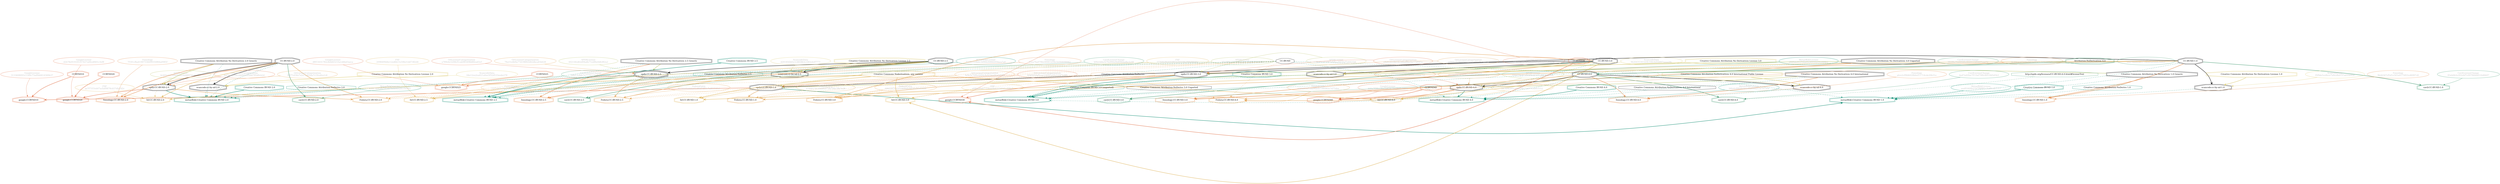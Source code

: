 strict digraph {
    node [shape=box];
    graph [splines=curved];
    1015 [label="SPDXLicense\n37c209ae707988d3d9118e39c70c1e90"
         ,fontcolor=gray
         ,color="#b8bf62"
         ,fillcolor="beige;1"
         ,shape=ellipse];
    1016 [label="spdx:CC-BY-ND-1.0"
         ,shape=doubleoctagon];
    1017 [label="CC-BY-ND-1.0"
         ,shape=doubleoctagon];
    1018 [label="Creative Commons Attribution No Derivatives 1.0 Generic"
         ,shape=doubleoctagon];
    1022 [label="SPDXLicense\n6cb02eb6780bf4bbcc4dd097dcd84f81"
         ,fontcolor=gray
         ,color="#b8bf62"
         ,fillcolor="beige;1"
         ,shape=ellipse];
    1023 [label="spdx:CC-BY-ND-2.0"
         ,shape=doubleoctagon];
    1024 [label="CC-BY-ND-2.0"
         ,shape=doubleoctagon];
    1025 [label="Creative Commons Attribution No Derivatives 2.0 Generic"
         ,shape=doubleoctagon];
    1029 [label="SPDXLicense\n60214fcd62d94a8e71edf6e0dfcf82a2"
         ,fontcolor=gray
         ,color="#b8bf62"
         ,fillcolor="beige;1"
         ,shape=ellipse];
    1030 [label="spdx:CC-BY-ND-2.5"
         ,shape=tripleoctagon];
    1031 [label="CC-BY-ND-2.5"
         ,shape=doubleoctagon];
    1032 [label="Creative Commons Attribution No Derivatives 2.5 Generic"
         ,shape=doubleoctagon];
    1043 [label="SPDXLicense\n8a05caf14f87a9dbac8459af7e6421b6"
         ,fontcolor=gray
         ,color="#b8bf62"
         ,fillcolor="beige;1"
         ,shape=ellipse];
    1044 [label="spdx:CC-BY-ND-3.0"
         ,shape=doubleoctagon];
    1045 [label="CC-BY-ND-3.0"
         ,shape=doubleoctagon];
    1046 [label="Creative Commons Attribution No Derivatives 3.0 Unported"
         ,shape=doubleoctagon];
    1050 [label="SPDXLicense\n03647f4d82d8d49cd2197e48100aed9e"
         ,fontcolor=gray
         ,color="#b8bf62"
         ,fillcolor="beige;1"
         ,shape=ellipse];
    1051 [label="spdx:CC-BY-ND-4.0"
         ,shape=doubleoctagon];
    1052 [label="CC-BY-ND-4.0"
         ,shape=doubleoctagon];
    1053 [label="Creative Commons Attribution No Derivatives 4.0 International"
         ,shape=doubleoctagon];
    5677 [label="GoogleLicense\n3133608093c1540c73ad9dd414300b37"
         ,fontcolor=gray
         ,color="#e06f45"
         ,fillcolor="beige;1"
         ,shape=ellipse];
    5678 [label="google:CCBYND10"
         ,color="#e06f45"
         ,shape=doubleoctagon];
    5679 [label=CCBYND10
         ,color="#e06f45"
         ,shape=doubleoctagon];
    5680 [label="GoogleLicense\nd2b78e919105357b57a00cdf401c3ef8"
         ,fontcolor=gray
         ,color="#e06f45"
         ,fillcolor="beige;1"
         ,shape=ellipse];
    5681 [label="google:CCBYND20"
         ,color="#e06f45"
         ,shape=doubleoctagon];
    5682 [label=CCBYND20
         ,color="#e06f45"
         ,shape=doubleoctagon];
    5683 [label="GoogleLicense\nd8f15031782c8ebfd3210a1d6bd3aeca"
         ,fontcolor=gray
         ,color="#e06f45"
         ,fillcolor="beige;1"
         ,shape=ellipse];
    5684 [label="google:CCBYND25"
         ,color="#e06f45"
         ,shape=doubleoctagon];
    5685 [label=CCBYND25
         ,color="#e06f45"
         ,shape=doubleoctagon];
    5686 [label="GoogleLicense\n09b3cf25b72780bd84143398334e665c"
         ,fontcolor=gray
         ,color="#e06f45"
         ,fillcolor="beige;1"
         ,shape=ellipse];
    5687 [label="google:CCBYND30"
         ,color="#e06f45"
         ,shape=doubleoctagon];
    5688 [label=CCBYND30
         ,color="#e06f45"
         ,shape=doubleoctagon];
    5689 [label="GoogleLicense\n440a7f38cc3fee1d43fc5be29d7e0404"
         ,fontcolor=gray
         ,color="#e06f45"
         ,fillcolor="beige;1"
         ,shape=ellipse];
    5690 [label="google:CCBYND40"
         ,color="#e06f45"
         ,shape=doubleoctagon];
    5691 [label=CCBYND40
         ,color="#e06f45"
         ,shape=doubleoctagon];
    6156 [label="FedoraEntry\na7dab576c16dd82f73fe700c7ffa7e28"
         ,fontcolor=gray
         ,color="#e09d4b"
         ,fillcolor="beige;1"
         ,shape=ellipse];
    6157 [label="Fedora:CC-BY-ND-1.0"
         ,color="#e09d4b"
         ,shape=doubleoctagon];
    6158 [label="Creative Commons Attribution-NoDerivs"
         ,color="#e09d4b"
         ,shape=octagon];
    6159 [label="CC-BY-ND"
         ,shape=octagon];
    6161 [label="FedoraEntry\n7237efd7c78d74dd78da4f9a95f3ab32"
         ,fontcolor=gray
         ,color="#e09d4b"
         ,fillcolor="beige;1"
         ,shape=ellipse];
    6162 [label="Fedora:CC-BY-ND-2.0"
         ,color="#e09d4b"
         ,shape=doubleoctagon];
    6163 [label="FedoraEntry\n615dac6addda01c86d7d59e7a851541d"
         ,fontcolor=gray
         ,color="#e09d4b"
         ,fillcolor="beige;1"
         ,shape=ellipse];
    6164 [label="Fedora:CC-BY-ND-2.5"
         ,color="#e09d4b"
         ,shape=doubleoctagon];
    6167 [label="FedoraEntry\n69622d7eaca52dd9abc4054a09c63448"
         ,fontcolor=gray
         ,color="#e09d4b"
         ,fillcolor="beige;1"
         ,shape=ellipse];
    6168 [label="Fedora:CC-BY-ND-3.0"
         ,color="#e09d4b"
         ,shape=doubleoctagon];
    6169 [label="FedoraEntry\ne184d93d72aa96beb739e083c7d75dee"
         ,fontcolor=gray
         ,color="#e09d4b"
         ,fillcolor="beige;1"
         ,shape=ellipse];
    6170 [label="Fedora:CC-BY-ND-4.0"
         ,color="#e09d4b"
         ,shape=doubleoctagon];
    10077 [label="FSF\n573b8e8fe645981b20310bc90b446d2e"
          ,fontcolor=gray
          ,color="#deb256"
          ,fillcolor="beige;1"
          ,shape=ellipse];
    10078 [label="fsf:CC-BY-ND-1.0"
          ,color="#deb256"
          ,shape=doubleoctagon];
    10079 [label="Creative Commons Noderivatives, any version"
          ,color="#deb256"
          ,shape=doubleoctagon];
    10081 [label="FSF\naa7f7355eb07acfa89878cb57dfa7d2c"
          ,fontcolor=gray
          ,color="#deb256"
          ,fillcolor="beige;1"
          ,shape=ellipse];
    10082 [label="fsf:CC-BY-ND-2.0"
          ,color="#deb256"
          ,shape=doubleoctagon];
    10083 [label="FSF\n2098499d4e12ed6b15c59b21dd7382d4"
          ,fontcolor=gray
          ,color="#deb256"
          ,fillcolor="beige;1"
          ,shape=ellipse];
    10084 [label="fsf:CC-BY-ND-2.5"
          ,color="#deb256"
          ,shape=doubleoctagon];
    10085 [label="FSF\ne40baa0a87719eee9a632540d1c406e7"
          ,fontcolor=gray
          ,color="#deb256"
          ,fillcolor="beige;1"
          ,shape=ellipse];
    10086 [label="fsf:CC-BY-ND-3.0"
          ,color="#deb256"
          ,shape=doubleoctagon];
    10087 [label="FSF\n247b98392cad983f8c73d9703d663552"
          ,fontcolor=gray
          ,color="#deb256"
          ,fillcolor="beige;1"
          ,shape=ellipse];
    10088 [label="fsf:CC-BY-ND-4.0"
          ,color="#deb256"
          ,shape=doubleoctagon];
    13422 [label="ScancodeData\nf5f9de5ce8ece7a9ce8e07f7a0356950"
          ,fontcolor=gray
          ,color="#dac767"
          ,fillcolor="beige;1"
          ,shape=ellipse];
    13423 [label="scancode:cc-by-nd-1.0"
          ,shape=doubleoctagon];
    13424 [label="Creative Commons Attribution No Derivatives License 1.0"
          ,color="#dac767"
          ,shape=doubleoctagon];
    13428 [label="ScancodeData\n04e12ea2ea021a0ee5f32d533eede279"
          ,fontcolor=gray
          ,color="#dac767"
          ,fillcolor="beige;1"
          ,shape=ellipse];
    13429 [label="scancode:cc-by-nd-2.0"
          ,shape=doubleoctagon];
    13430 [label="Creative Commons Attribution No Derivatives License 2.0"
          ,color="#dac767"
          ,shape=doubleoctagon];
    13434 [label="ScancodeData\nd20185f265c1c483863c1f65cb2f7771"
          ,fontcolor=gray
          ,color="#dac767"
          ,fillcolor="beige;1"
          ,shape=ellipse];
    13435 [label="scancode:cc-by-nd-2.5"
          ,shape=doubleoctagon];
    13436 [label="Creative Commons Attribution No Derivatives License 2.5"
          ,color="#dac767"
          ,shape=doubleoctagon];
    13443 [label="ScancodeData\n9b26435341dc8c166c6d56897aaaa28c"
          ,fontcolor=gray
          ,color="#dac767"
          ,fillcolor="beige;1"
          ,shape=ellipse];
    13444 [label="scancode:cc-by-nd-3.0"
          ,shape=doubleoctagon];
    13445 [label="Creative Commons Attribution No Derivatives License 3.0"
          ,color="#dac767"
          ,shape=doubleoctagon];
    13449 [label="ScancodeData\nff70af0d705f134bd142619b622e034f"
          ,fontcolor=gray
          ,color="#dac767"
          ,fillcolor="beige;1"
          ,shape=ellipse];
    13450 [label="scancode:cc-by-nd-4.0"
          ,shape=doubleoctagon];
    13451 [label="Creative Commons Attribution-NoDerivatives 4.0 International Public License"
          ,color="#dac767"
          ,shape=doubleoctagon];
    26802 [label="Fossology\n9b26347cf5d1e565a0175855cd6997c8"
          ,fontcolor=gray
          ,color="#e18745"
          ,fillcolor="beige;1"
          ,shape=ellipse];
    26803 [label="fossology:CC-BY-ND-1.0"
          ,color="#e18745"
          ,shape=doubleoctagon];
    26805 [label="Fossology\n7f181cfba41907336699350f84a0985f"
          ,fontcolor=gray
          ,color="#e18745"
          ,fillcolor="beige;1"
          ,shape=ellipse];
    26806 [label="fossology:CC-BY-ND-2.0"
          ,color="#e18745"
          ,shape=doubleoctagon];
    26808 [label="Fossology\n05ea7ba078be48461d34e3e044098962"
          ,fontcolor=gray
          ,color="#e18745"
          ,fillcolor="beige;1"
          ,shape=ellipse];
    26809 [label="fossology:CC-BY-ND-2.5"
          ,color="#e18745"
          ,shape=doubleoctagon];
    26811 [label="Fossology\n6c26eacb7539a5921e9747c3d9a465e7"
          ,fontcolor=gray
          ,color="#e18745"
          ,fillcolor="beige;1"
          ,shape=ellipse];
    26812 [label="fossology:CC-BY-ND-3.0"
          ,color="#e18745"
          ,shape=doubleoctagon];
    27290 [label="Fossology\na6ce2cf9fd6028b6ef11714cde20b31e"
          ,fontcolor=gray
          ,color="#e18745"
          ,fillcolor="beige;1"
          ,shape=ellipse];
    27291 [label="fossology:CC-BY-ND-4.0"
          ,color="#e18745"
          ,shape=doubleoctagon];
    28264 [label="OKFN\n06ff74db40ae371a6de48cbfaf2db6fc"
          ,fontcolor=gray
          ,color="#379469"
          ,fillcolor="beige;1"
          ,shape=ellipse];
    28265 [label="Attribution-NoDerivatives 4.0"
          ,color="#379469"
          ,shape=doubleoctagon];
    28596 [label="OrtLicenseCategorization\n6545010af5cae226f95a69e2cb67ed9f"
          ,fontcolor=gray
          ,color="#e06f45"
          ,fillcolor="beige;1"
          ,shape=ellipse];
    28597 [label="OrtLicenseCategorization\ndaf365030ae1de850d2fab6785d0cb2d"
          ,fontcolor=gray
          ,color="#e06f45"
          ,fillcolor="beige;1"
          ,shape=ellipse];
    28598 [label="OrtLicenseCategorization\na789e4c5208cf1cab983498d80ea65cf"
          ,fontcolor=gray
          ,color="#e06f45"
          ,fillcolor="beige;1"
          ,shape=ellipse];
    28599 [label="OrtLicenseCategorization\nefb85301fb03b18fba88ecfac13d945a"
          ,fontcolor=gray
          ,color="#e06f45"
          ,fillcolor="beige;1"
          ,shape=ellipse];
    28601 [label="OrtLicenseCategorization\n3ba4e3ead12fe2a0ab2b64fb20084755"
          ,fontcolor=gray
          ,color="#e06f45"
          ,fillcolor="beige;1"
          ,shape=ellipse];
    35421 [label="OrtLicenseCategorization\n3e9e3e76f6e4d04c8cb23ecd2acb59f9"
          ,fontcolor=gray
          ,color="#e09d4b"
          ,fillcolor="beige;1"
          ,shape=ellipse];
    35422 [label="OrtLicenseCategorization\n82f71d34a7a2a71405da7c19cafea1c6"
          ,fontcolor=gray
          ,color="#e09d4b"
          ,fillcolor="beige;1"
          ,shape=ellipse];
    35423 [label="OrtLicenseCategorization\n78a51e4b9a77d198f42d42dbca45b628"
          ,fontcolor=gray
          ,color="#e09d4b"
          ,fillcolor="beige;1"
          ,shape=ellipse];
    35424 [label="OrtLicenseCategorization\nad460c829be4b032a1dae51a1bcaac4e"
          ,fontcolor=gray
          ,color="#e09d4b"
          ,fillcolor="beige;1"
          ,shape=ellipse];
    35425 [label="OrtLicenseCategorization\nf713885b747919ab3dab39d584425fce"
          ,fontcolor=gray
          ,color="#e09d4b"
          ,fillcolor="beige;1"
          ,shape=ellipse];
    36599 [label="CavilLicenseChange\n83eb0b2e202ebf7c097844dd516d6b97"
          ,fontcolor=gray
          ,color="#379469"
          ,fillcolor="beige;1"
          ,shape=ellipse];
    36600 [label="cavil:CC-BY-ND-1.0"
          ,color="#379469"
          ,shape=doubleoctagon];
    36601 [label="CavilLicenseChange\nb4b13cfbfc7e7776ea1fafbc489923c0"
          ,fontcolor=gray
          ,color="#379469"
          ,fillcolor="beige;1"
          ,shape=ellipse];
    36602 [label="cavil:CC-BY-ND-2.0"
          ,color="#379469"
          ,shape=doubleoctagon];
    36603 [label="CavilLicenseChange\nb0fa5dda327b2f00ef4d096dadbc5c48"
          ,fontcolor=gray
          ,color="#379469"
          ,fillcolor="beige;1"
          ,shape=ellipse];
    36604 [label="cavil:CC-BY-ND-2.5"
          ,color="#379469"
          ,shape=doubleoctagon];
    36605 [label="CavilLicenseChange\n083f8a762f3920ef26011320407eaa7d"
          ,fontcolor=gray
          ,color="#379469"
          ,fillcolor="beige;1"
          ,shape=ellipse];
    36606 [label="cavil:CC-BY-ND-3.0"
          ,color="#379469"
          ,shape=doubleoctagon];
    36609 [label="CavilLicenseChange\n4a47ed2fae7f11bd79f6c8023fd5d5b3"
          ,fontcolor=gray
          ,color="#379469"
          ,fillcolor="beige;1"
          ,shape=ellipse];
    36610 [label="cavil:CC-BY-ND-4.0"
          ,color="#379469"
          ,shape=doubleoctagon];
    36611 [label="http://spdx.org/licenses/CC-BY-ND-4.0.html#licenseText"
          ,color="#379469"
          ,shape=octagon];
    40127 [label="MetaeffektLicense\n26fa4e88698d44e6fae08a213a7073c0"
          ,fontcolor=gray
          ,color="#00876c"
          ,fillcolor="beige;1"
          ,shape=ellipse];
    40128 [label="metaeffekt:Creative Commons BY-ND 4.0"
          ,color="#00876c"
          ,shape=doubleoctagon];
    40129 [label="Creative Commons BY-ND 4.0"
          ,color="#00876c"
          ,shape=doubleoctagon];
    40130 [label="Creative Commons Attribution-NoDerivatives 4.0 International"
          ,shape=octagon];
    40131 [label="MetaeffektLicense\ndf4f9de01576fa63c48932b55ce6f6e1"
          ,fontcolor=gray
          ,color="#00876c"
          ,fillcolor="beige;1"
          ,shape=ellipse];
    40132 [label="metaeffekt:Creative Commons BY-ND 3.0"
          ,color="#00876c"
          ,shape=doubleoctagon];
    40133 [label="Creative Commons BY-ND 3.0"
          ,color="#00876c"
          ,shape=doubleoctagon];
    40134 [label="Creative Commons Attribution-NoDerivs 3.0 Unported"
          ,shape=octagon];
    40135 [label="Creative Commons BY-ND 3.0 (unported)"
          ,color="#00876c"
          ,shape=octagon];
    40143 [label="MetaeffektLicense\nf51921cc8b6c3d96b268fd205faca7a9"
          ,fontcolor=gray
          ,color="#00876c"
          ,fillcolor="beige;1"
          ,shape=ellipse];
    40144 [label="metaeffekt:Creative Commons BY-ND 2.5"
          ,color="#00876c"
          ,shape=doubleoctagon];
    40145 [label="Creative Commons BY-ND 2.5"
          ,color="#00876c"
          ,shape=doubleoctagon];
    40146 [label="Creative Commons Attribution-NoDerivs 2.5"
          ,color="#00876c"
          ,shape=octagon];
    40147 [label="MetaeffektLicense\n4c6b7484282743d57b6b98926cc0e462"
          ,fontcolor=gray
          ,color="#00876c"
          ,fillcolor="beige;1"
          ,shape=ellipse];
    40148 [label="metaeffekt:Creative Commons BY-ND 2.0"
          ,color="#00876c"
          ,shape=doubleoctagon];
    40149 [label="Creative Commons BY-ND 2.0"
          ,color="#00876c"
          ,shape=doubleoctagon];
    40150 [label="Creative Commons Attribution-NoDerivs 2.0"
          ,color="#00876c"
          ,shape=octagon];
    40151 [label="MetaeffektLicense\naaa81669fa23d7f88f61c3ad0cd27717"
          ,fontcolor=gray
          ,color="#00876c"
          ,fillcolor="beige;1"
          ,shape=ellipse];
    40152 [label="metaeffekt:Creative Commons BY-ND 1.0"
          ,color="#00876c"
          ,shape=doubleoctagon];
    40153 [label="Creative Commons BY-ND 1.0"
          ,color="#00876c"
          ,shape=doubleoctagon];
    40154 [label="Creative Commons Attribution-NoDerivs 1.0"
          ,color="#00876c"
          ,shape=octagon];
    1015 -> 1016 [weight=0.5
                 ,color="#b8bf62"];
    1016 -> 5678 [style=bold
                 ,arrowhead=vee
                 ,weight=0.7
                 ,color="#e06f45"];
    1016 -> 6157 [style=bold
                 ,arrowhead=vee
                 ,weight=0.7
                 ,color="#e09d4b"];
    1016 -> 10078 [style=dashed
                  ,arrowhead=vee
                  ,weight=0.5
                  ,color="#deb256"];
    1016 -> 40152 [style=bold
                  ,arrowhead=vee
                  ,weight=0.7
                  ,color="#00876c"];
    1017 -> 1016 [style=bold
                 ,arrowhead=vee
                 ,weight=0.7];
    1017 -> 6157 [style=bold
                 ,arrowhead=vee
                 ,weight=0.7
                 ,color="#e09d4b"];
    1017 -> 10078 [style=bold
                  ,arrowhead=vee
                  ,weight=0.7
                  ,color="#deb256"];
    1017 -> 13423 [style=bold
                  ,arrowhead=vee
                  ,weight=0.7];
    1017 -> 26803 [style=bold
                  ,arrowhead=vee
                  ,weight=0.7
                  ,color="#e18745"];
    1017 -> 36600 [style=bold
                  ,arrowhead=vee
                  ,weight=0.7
                  ,color="#379469"];
    1017 -> 36600 [style=bold
                  ,arrowhead=vee
                  ,weight=0.7
                  ,color="#379469"];
    1017 -> 40152 [style=dashed
                  ,arrowhead=vee
                  ,weight=0.5
                  ,color="#00876c"];
    1018 -> 1016 [style=bold
                 ,arrowhead=vee
                 ,weight=0.7
                 ,color="#b8bf62"];
    1018 -> 26803 [style=bold
                  ,arrowhead=vee
                  ,weight=0.7
                  ,color="#e18745"];
    1018 -> 40152 [style=dashed
                  ,arrowhead=vee
                  ,weight=0.5
                  ,color="#00876c"];
    1022 -> 1023 [weight=0.5
                 ,color="#b8bf62"];
    1023 -> 5681 [style=bold
                 ,arrowhead=vee
                 ,weight=0.7
                 ,color="#e06f45"];
    1023 -> 6162 [style=bold
                 ,arrowhead=vee
                 ,weight=0.7
                 ,color="#e09d4b"];
    1023 -> 10082 [style=dashed
                  ,arrowhead=vee
                  ,weight=0.5
                  ,color="#deb256"];
    1023 -> 40148 [style=bold
                  ,arrowhead=vee
                  ,weight=0.7
                  ,color="#00876c"];
    1024 -> 1023 [style=bold
                 ,arrowhead=vee
                 ,weight=0.7];
    1024 -> 6162 [style=bold
                 ,arrowhead=vee
                 ,weight=0.7
                 ,color="#e09d4b"];
    1024 -> 10082 [style=bold
                  ,arrowhead=vee
                  ,weight=0.7
                  ,color="#deb256"];
    1024 -> 13429 [style=bold
                  ,arrowhead=vee
                  ,weight=0.7];
    1024 -> 26806 [style=bold
                  ,arrowhead=vee
                  ,weight=0.7
                  ,color="#e18745"];
    1024 -> 36602 [style=bold
                  ,arrowhead=vee
                  ,weight=0.7
                  ,color="#379469"];
    1024 -> 36602 [style=bold
                  ,arrowhead=vee
                  ,weight=0.7
                  ,color="#379469"];
    1024 -> 40148 [style=dashed
                  ,arrowhead=vee
                  ,weight=0.5
                  ,color="#00876c"];
    1025 -> 1023 [style=bold
                 ,arrowhead=vee
                 ,weight=0.7
                 ,color="#b8bf62"];
    1025 -> 26806 [style=bold
                  ,arrowhead=vee
                  ,weight=0.7
                  ,color="#e18745"];
    1025 -> 40148 [style=dashed
                  ,arrowhead=vee
                  ,weight=0.5
                  ,color="#00876c"];
    1029 -> 1030 [weight=0.5
                 ,color="#b8bf62"];
    1030 -> 5684 [style=bold
                 ,arrowhead=vee
                 ,weight=0.7
                 ,color="#e06f45"];
    1030 -> 6164 [style=bold
                 ,arrowhead=vee
                 ,weight=0.7
                 ,color="#e09d4b"];
    1030 -> 10084 [style=dashed
                  ,arrowhead=vee
                  ,weight=0.5
                  ,color="#deb256"];
    1030 -> 40144 [style=bold
                  ,arrowhead=vee
                  ,weight=0.7
                  ,color="#00876c"];
    1031 -> 1030 [style=bold
                 ,arrowhead=vee
                 ,weight=0.7];
    1031 -> 6164 [style=bold
                 ,arrowhead=vee
                 ,weight=0.7
                 ,color="#e09d4b"];
    1031 -> 10084 [style=bold
                  ,arrowhead=vee
                  ,weight=0.7
                  ,color="#deb256"];
    1031 -> 13435 [style=bold
                  ,arrowhead=vee
                  ,weight=0.7];
    1031 -> 26809 [style=bold
                  ,arrowhead=vee
                  ,weight=0.7
                  ,color="#e18745"];
    1031 -> 36604 [style=bold
                  ,arrowhead=vee
                  ,weight=0.7
                  ,color="#379469"];
    1031 -> 36604 [style=bold
                  ,arrowhead=vee
                  ,weight=0.7
                  ,color="#379469"];
    1031 -> 40144 [style=dashed
                  ,arrowhead=vee
                  ,weight=0.5
                  ,color="#00876c"];
    1032 -> 1030 [style=bold
                 ,arrowhead=vee
                 ,weight=0.7
                 ,color="#b8bf62"];
    1032 -> 26809 [style=bold
                  ,arrowhead=vee
                  ,weight=0.7
                  ,color="#e18745"];
    1032 -> 40144 [style=dashed
                  ,arrowhead=vee
                  ,weight=0.5
                  ,color="#00876c"];
    1043 -> 1044 [weight=0.5
                 ,color="#b8bf62"];
    1044 -> 5687 [style=bold
                 ,arrowhead=vee
                 ,weight=0.7
                 ,color="#e06f45"];
    1044 -> 6168 [style=bold
                 ,arrowhead=vee
                 ,weight=0.7
                 ,color="#e09d4b"];
    1044 -> 10086 [style=dashed
                  ,arrowhead=vee
                  ,weight=0.5
                  ,color="#deb256"];
    1044 -> 40132 [style=bold
                  ,arrowhead=vee
                  ,weight=0.7
                  ,color="#00876c"];
    1045 -> 1044 [style=bold
                 ,arrowhead=vee
                 ,weight=0.7];
    1045 -> 6168 [style=bold
                 ,arrowhead=vee
                 ,weight=0.7
                 ,color="#e09d4b"];
    1045 -> 10086 [style=bold
                  ,arrowhead=vee
                  ,weight=0.7
                  ,color="#deb256"];
    1045 -> 13444 [style=bold
                  ,arrowhead=vee
                  ,weight=0.7];
    1045 -> 26812 [style=bold
                  ,arrowhead=vee
                  ,weight=0.7
                  ,color="#e18745"];
    1045 -> 36606 [style=bold
                  ,arrowhead=vee
                  ,weight=0.7
                  ,color="#379469"];
    1045 -> 36606 [style=bold
                  ,arrowhead=vee
                  ,weight=0.7
                  ,color="#379469"];
    1045 -> 40132 [style=dashed
                  ,arrowhead=vee
                  ,weight=0.5
                  ,color="#00876c"];
    1046 -> 1044 [style=bold
                 ,arrowhead=vee
                 ,weight=0.7
                 ,color="#b8bf62"];
    1046 -> 26812 [style=bold
                  ,arrowhead=vee
                  ,weight=0.7
                  ,color="#e18745"];
    1046 -> 40132 [style=dashed
                  ,arrowhead=vee
                  ,weight=0.5
                  ,color="#00876c"];
    1050 -> 1051 [weight=0.5
                 ,color="#b8bf62"];
    1051 -> 5690 [style=bold
                 ,arrowhead=vee
                 ,weight=0.7
                 ,color="#e06f45"];
    1051 -> 6170 [style=bold
                 ,arrowhead=vee
                 ,weight=0.7
                 ,color="#e09d4b"];
    1051 -> 10088 [style=dashed
                  ,arrowhead=vee
                  ,weight=0.5
                  ,color="#deb256"];
    1051 -> 40128 [style=bold
                  ,arrowhead=vee
                  ,weight=0.7
                  ,color="#00876c"];
    1052 -> 1051 [style=bold
                 ,arrowhead=vee
                 ,weight=0.7];
    1052 -> 6170 [style=bold
                 ,arrowhead=vee
                 ,weight=0.7
                 ,color="#e09d4b"];
    1052 -> 10088 [style=bold
                  ,arrowhead=vee
                  ,weight=0.7
                  ,color="#deb256"];
    1052 -> 13450 [style=bold
                  ,arrowhead=vee
                  ,weight=0.7];
    1052 -> 27291 [style=bold
                  ,arrowhead=vee
                  ,weight=0.7
                  ,color="#e18745"];
    1052 -> 36610 [style=bold
                  ,arrowhead=vee
                  ,weight=0.7
                  ,color="#379469"];
    1052 -> 36610 [style=bold
                  ,arrowhead=vee
                  ,weight=0.7
                  ,color="#379469"];
    1052 -> 40128 [style=dashed
                  ,arrowhead=vee
                  ,weight=0.5
                  ,color="#00876c"];
    1053 -> 1051 [style=bold
                 ,arrowhead=vee
                 ,weight=0.7
                 ,color="#b8bf62"];
    1053 -> 27291 [style=bold
                  ,arrowhead=vee
                  ,weight=0.7
                  ,color="#e18745"];
    1053 -> 40128 [style=dashed
                  ,arrowhead=vee
                  ,weight=0.5
                  ,color="#00876c"];
    5677 -> 5678 [weight=0.5
                 ,color="#e06f45"];
    5679 -> 5678 [style=bold
                 ,arrowhead=vee
                 ,weight=0.7
                 ,color="#e06f45"];
    5680 -> 5681 [weight=0.5
                 ,color="#e06f45"];
    5682 -> 5681 [style=bold
                 ,arrowhead=vee
                 ,weight=0.7
                 ,color="#e06f45"];
    5683 -> 5684 [weight=0.5
                 ,color="#e06f45"];
    5685 -> 5684 [style=bold
                 ,arrowhead=vee
                 ,weight=0.7
                 ,color="#e06f45"];
    5686 -> 5687 [weight=0.5
                 ,color="#e06f45"];
    5688 -> 5687 [style=bold
                 ,arrowhead=vee
                 ,weight=0.7
                 ,color="#e06f45"];
    5689 -> 5690 [weight=0.5
                 ,color="#e06f45"];
    5691 -> 5690 [style=bold
                 ,arrowhead=vee
                 ,weight=0.7
                 ,color="#e06f45"];
    6156 -> 6157 [weight=0.5
                 ,color="#e09d4b"];
    6158 -> 6157 [style=dashed
                 ,arrowhead=vee
                 ,weight=0.5
                 ,color="#e09d4b"];
    6158 -> 6162 [style=dashed
                 ,arrowhead=vee
                 ,weight=0.5
                 ,color="#e09d4b"];
    6158 -> 6164 [style=dashed
                 ,arrowhead=vee
                 ,weight=0.5
                 ,color="#e09d4b"];
    6158 -> 6168 [style=dashed
                 ,arrowhead=vee
                 ,weight=0.5
                 ,color="#e09d4b"];
    6158 -> 6170 [style=dashed
                 ,arrowhead=vee
                 ,weight=0.5
                 ,color="#e09d4b"];
    6159 -> 6157 [style=dashed
                 ,arrowhead=vee
                 ,weight=0.5
                 ,color="#e09d4b"];
    6159 -> 6162 [style=dashed
                 ,arrowhead=vee
                 ,weight=0.5
                 ,color="#e09d4b"];
    6159 -> 6164 [style=dashed
                 ,arrowhead=vee
                 ,weight=0.5
                 ,color="#e09d4b"];
    6159 -> 6168 [style=dashed
                 ,arrowhead=vee
                 ,weight=0.5
                 ,color="#e09d4b"];
    6159 -> 6170 [style=dashed
                 ,arrowhead=vee
                 ,weight=0.5
                 ,color="#e09d4b"];
    6159 -> 40128 [style=dashed
                  ,arrowhead=vee
                  ,weight=0.5
                  ,color="#00876c"];
    6159 -> 40132 [style=dashed
                  ,arrowhead=vee
                  ,weight=0.5
                  ,color="#00876c"];
    6159 -> 40144 [style=dashed
                  ,arrowhead=vee
                  ,weight=0.5
                  ,color="#00876c"];
    6159 -> 40148 [style=dashed
                  ,arrowhead=vee
                  ,weight=0.5
                  ,color="#00876c"];
    6159 -> 40152 [style=dashed
                  ,arrowhead=vee
                  ,weight=0.5
                  ,color="#00876c"];
    6161 -> 6162 [weight=0.5
                 ,color="#e09d4b"];
    6163 -> 6164 [weight=0.5
                 ,color="#e09d4b"];
    6167 -> 6168 [weight=0.5
                 ,color="#e09d4b"];
    6169 -> 6170 [weight=0.5
                 ,color="#e09d4b"];
    10077 -> 10078 [weight=0.5
                   ,color="#deb256"];
    10079 -> 10078 [style=bold
                   ,arrowhead=vee
                   ,weight=0.7
                   ,color="#deb256"];
    10079 -> 10082 [style=bold
                   ,arrowhead=vee
                   ,weight=0.7
                   ,color="#deb256"];
    10079 -> 10084 [style=bold
                   ,arrowhead=vee
                   ,weight=0.7
                   ,color="#deb256"];
    10079 -> 10086 [style=bold
                   ,arrowhead=vee
                   ,weight=0.7
                   ,color="#deb256"];
    10079 -> 10088 [style=bold
                   ,arrowhead=vee
                   ,weight=0.7
                   ,color="#deb256"];
    10081 -> 10082 [weight=0.5
                   ,color="#deb256"];
    10083 -> 10084 [weight=0.5
                   ,color="#deb256"];
    10085 -> 10086 [weight=0.5
                   ,color="#deb256"];
    10087 -> 10088 [weight=0.5
                   ,color="#deb256"];
    13422 -> 13423 [weight=0.5
                   ,color="#dac767"];
    13423 -> 40152 [style=dashed
                   ,arrowhead=vee
                   ,weight=0.5
                   ,color="#00876c"];
    13424 -> 13423 [style=bold
                   ,arrowhead=vee
                   ,weight=0.7
                   ,color="#dac767"];
    13428 -> 13429 [weight=0.5
                   ,color="#dac767"];
    13429 -> 40148 [style=dashed
                   ,arrowhead=vee
                   ,weight=0.5
                   ,color="#00876c"];
    13430 -> 13429 [style=bold
                   ,arrowhead=vee
                   ,weight=0.7
                   ,color="#dac767"];
    13434 -> 13435 [weight=0.5
                   ,color="#dac767"];
    13435 -> 40144 [style=dashed
                   ,arrowhead=vee
                   ,weight=0.5
                   ,color="#00876c"];
    13436 -> 13435 [style=bold
                   ,arrowhead=vee
                   ,weight=0.7
                   ,color="#dac767"];
    13443 -> 13444 [weight=0.5
                   ,color="#dac767"];
    13444 -> 40132 [style=dashed
                   ,arrowhead=vee
                   ,weight=0.5
                   ,color="#00876c"];
    13445 -> 13444 [style=bold
                   ,arrowhead=vee
                   ,weight=0.7
                   ,color="#dac767"];
    13449 -> 13450 [weight=0.5
                   ,color="#dac767"];
    13450 -> 40128 [style=dashed
                   ,arrowhead=vee
                   ,weight=0.5
                   ,color="#00876c"];
    13451 -> 13450 [style=bold
                   ,arrowhead=vee
                   ,weight=0.7
                   ,color="#dac767"];
    26802 -> 26803 [weight=0.5
                   ,color="#e18745"];
    26805 -> 26806 [weight=0.5
                   ,color="#e18745"];
    26808 -> 26809 [weight=0.5
                   ,color="#e18745"];
    26811 -> 26812 [weight=0.5
                   ,color="#e18745"];
    27290 -> 27291 [weight=0.5
                   ,color="#e18745"];
    28264 -> 1052 [weight=0.5
                  ,color="#379469"];
    28265 -> 1052 [style=bold
                  ,arrowhead=vee
                  ,weight=0.7
                  ,color="#379469"];
    28596 -> 1016 [weight=0.5
                  ,color="#e06f45"];
    28597 -> 1023 [weight=0.5
                  ,color="#e06f45"];
    28598 -> 1030 [weight=0.5
                  ,color="#e06f45"];
    28599 -> 1044 [weight=0.5
                  ,color="#e06f45"];
    28601 -> 1051 [weight=0.5
                  ,color="#e06f45"];
    35421 -> 1016 [weight=0.5
                  ,color="#e09d4b"];
    35422 -> 1023 [weight=0.5
                  ,color="#e09d4b"];
    35423 -> 1030 [weight=0.5
                  ,color="#e09d4b"];
    35424 -> 1044 [weight=0.5
                  ,color="#e09d4b"];
    35425 -> 1051 [weight=0.5
                  ,color="#e09d4b"];
    36599 -> 36600 [weight=0.5
                   ,color="#379469"];
    36601 -> 36602 [weight=0.5
                   ,color="#379469"];
    36603 -> 36604 [weight=0.5
                   ,color="#379469"];
    36605 -> 36606 [weight=0.5
                   ,color="#379469"];
    36609 -> 36610 [weight=0.5
                   ,color="#379469"];
    36611 -> 36610 [style=dashed
                   ,arrowhead=vee
                   ,weight=0.5
                   ,color="#379469"];
    40127 -> 40128 [weight=0.5
                   ,color="#00876c"];
    40129 -> 40128 [style=bold
                   ,arrowhead=vee
                   ,weight=0.7
                   ,color="#00876c"];
    40129 -> 40128 [style=bold
                   ,arrowhead=vee
                   ,weight=0.7
                   ,color="#00876c"];
    40130 -> 40128 [style=dashed
                   ,arrowhead=vee
                   ,weight=0.5
                   ,color="#00876c"];
    40131 -> 40132 [weight=0.5
                   ,color="#00876c"];
    40133 -> 40132 [style=bold
                   ,arrowhead=vee
                   ,weight=0.7
                   ,color="#00876c"];
    40134 -> 40132 [style=dashed
                   ,arrowhead=vee
                   ,weight=0.5
                   ,color="#00876c"];
    40135 -> 40132 [style=dashed
                   ,arrowhead=vee
                   ,weight=0.5
                   ,color="#00876c"];
    40143 -> 40144 [weight=0.5
                   ,color="#00876c"];
    40145 -> 40144 [style=bold
                   ,arrowhead=vee
                   ,weight=0.7
                   ,color="#00876c"];
    40146 -> 40144 [style=dashed
                   ,arrowhead=vee
                   ,weight=0.5
                   ,color="#00876c"];
    40147 -> 40148 [weight=0.5
                   ,color="#00876c"];
    40149 -> 40148 [style=bold
                   ,arrowhead=vee
                   ,weight=0.7
                   ,color="#00876c"];
    40149 -> 40148 [style=bold
                   ,arrowhead=vee
                   ,weight=0.7
                   ,color="#00876c"];
    40150 -> 40148 [style=dashed
                   ,arrowhead=vee
                   ,weight=0.5
                   ,color="#00876c"];
    40151 -> 40152 [weight=0.5
                   ,color="#00876c"];
    40153 -> 40152 [style=bold
                   ,arrowhead=vee
                   ,weight=0.7
                   ,color="#00876c"];
    40153 -> 40152 [style=bold
                   ,arrowhead=vee
                   ,weight=0.7
                   ,color="#00876c"];
    40154 -> 40152 [style=dashed
                   ,arrowhead=vee
                   ,weight=0.5
                   ,color="#00876c"];
}
